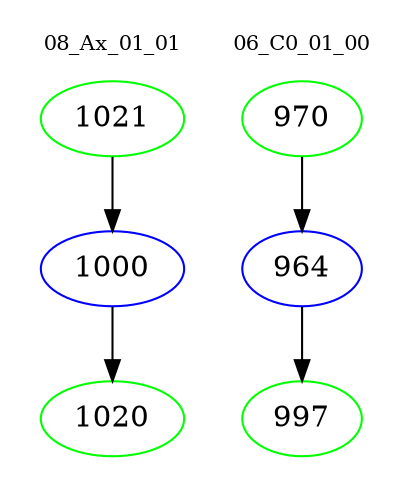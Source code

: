 digraph{
subgraph cluster_0 {
color = white
label = "08_Ax_01_01";
fontsize=10;
T0_1021 [label="1021", color="green"]
T0_1021 -> T0_1000 [color="black"]
T0_1000 [label="1000", color="blue"]
T0_1000 -> T0_1020 [color="black"]
T0_1020 [label="1020", color="green"]
}
subgraph cluster_1 {
color = white
label = "06_C0_01_00";
fontsize=10;
T1_970 [label="970", color="green"]
T1_970 -> T1_964 [color="black"]
T1_964 [label="964", color="blue"]
T1_964 -> T1_997 [color="black"]
T1_997 [label="997", color="green"]
}
}
